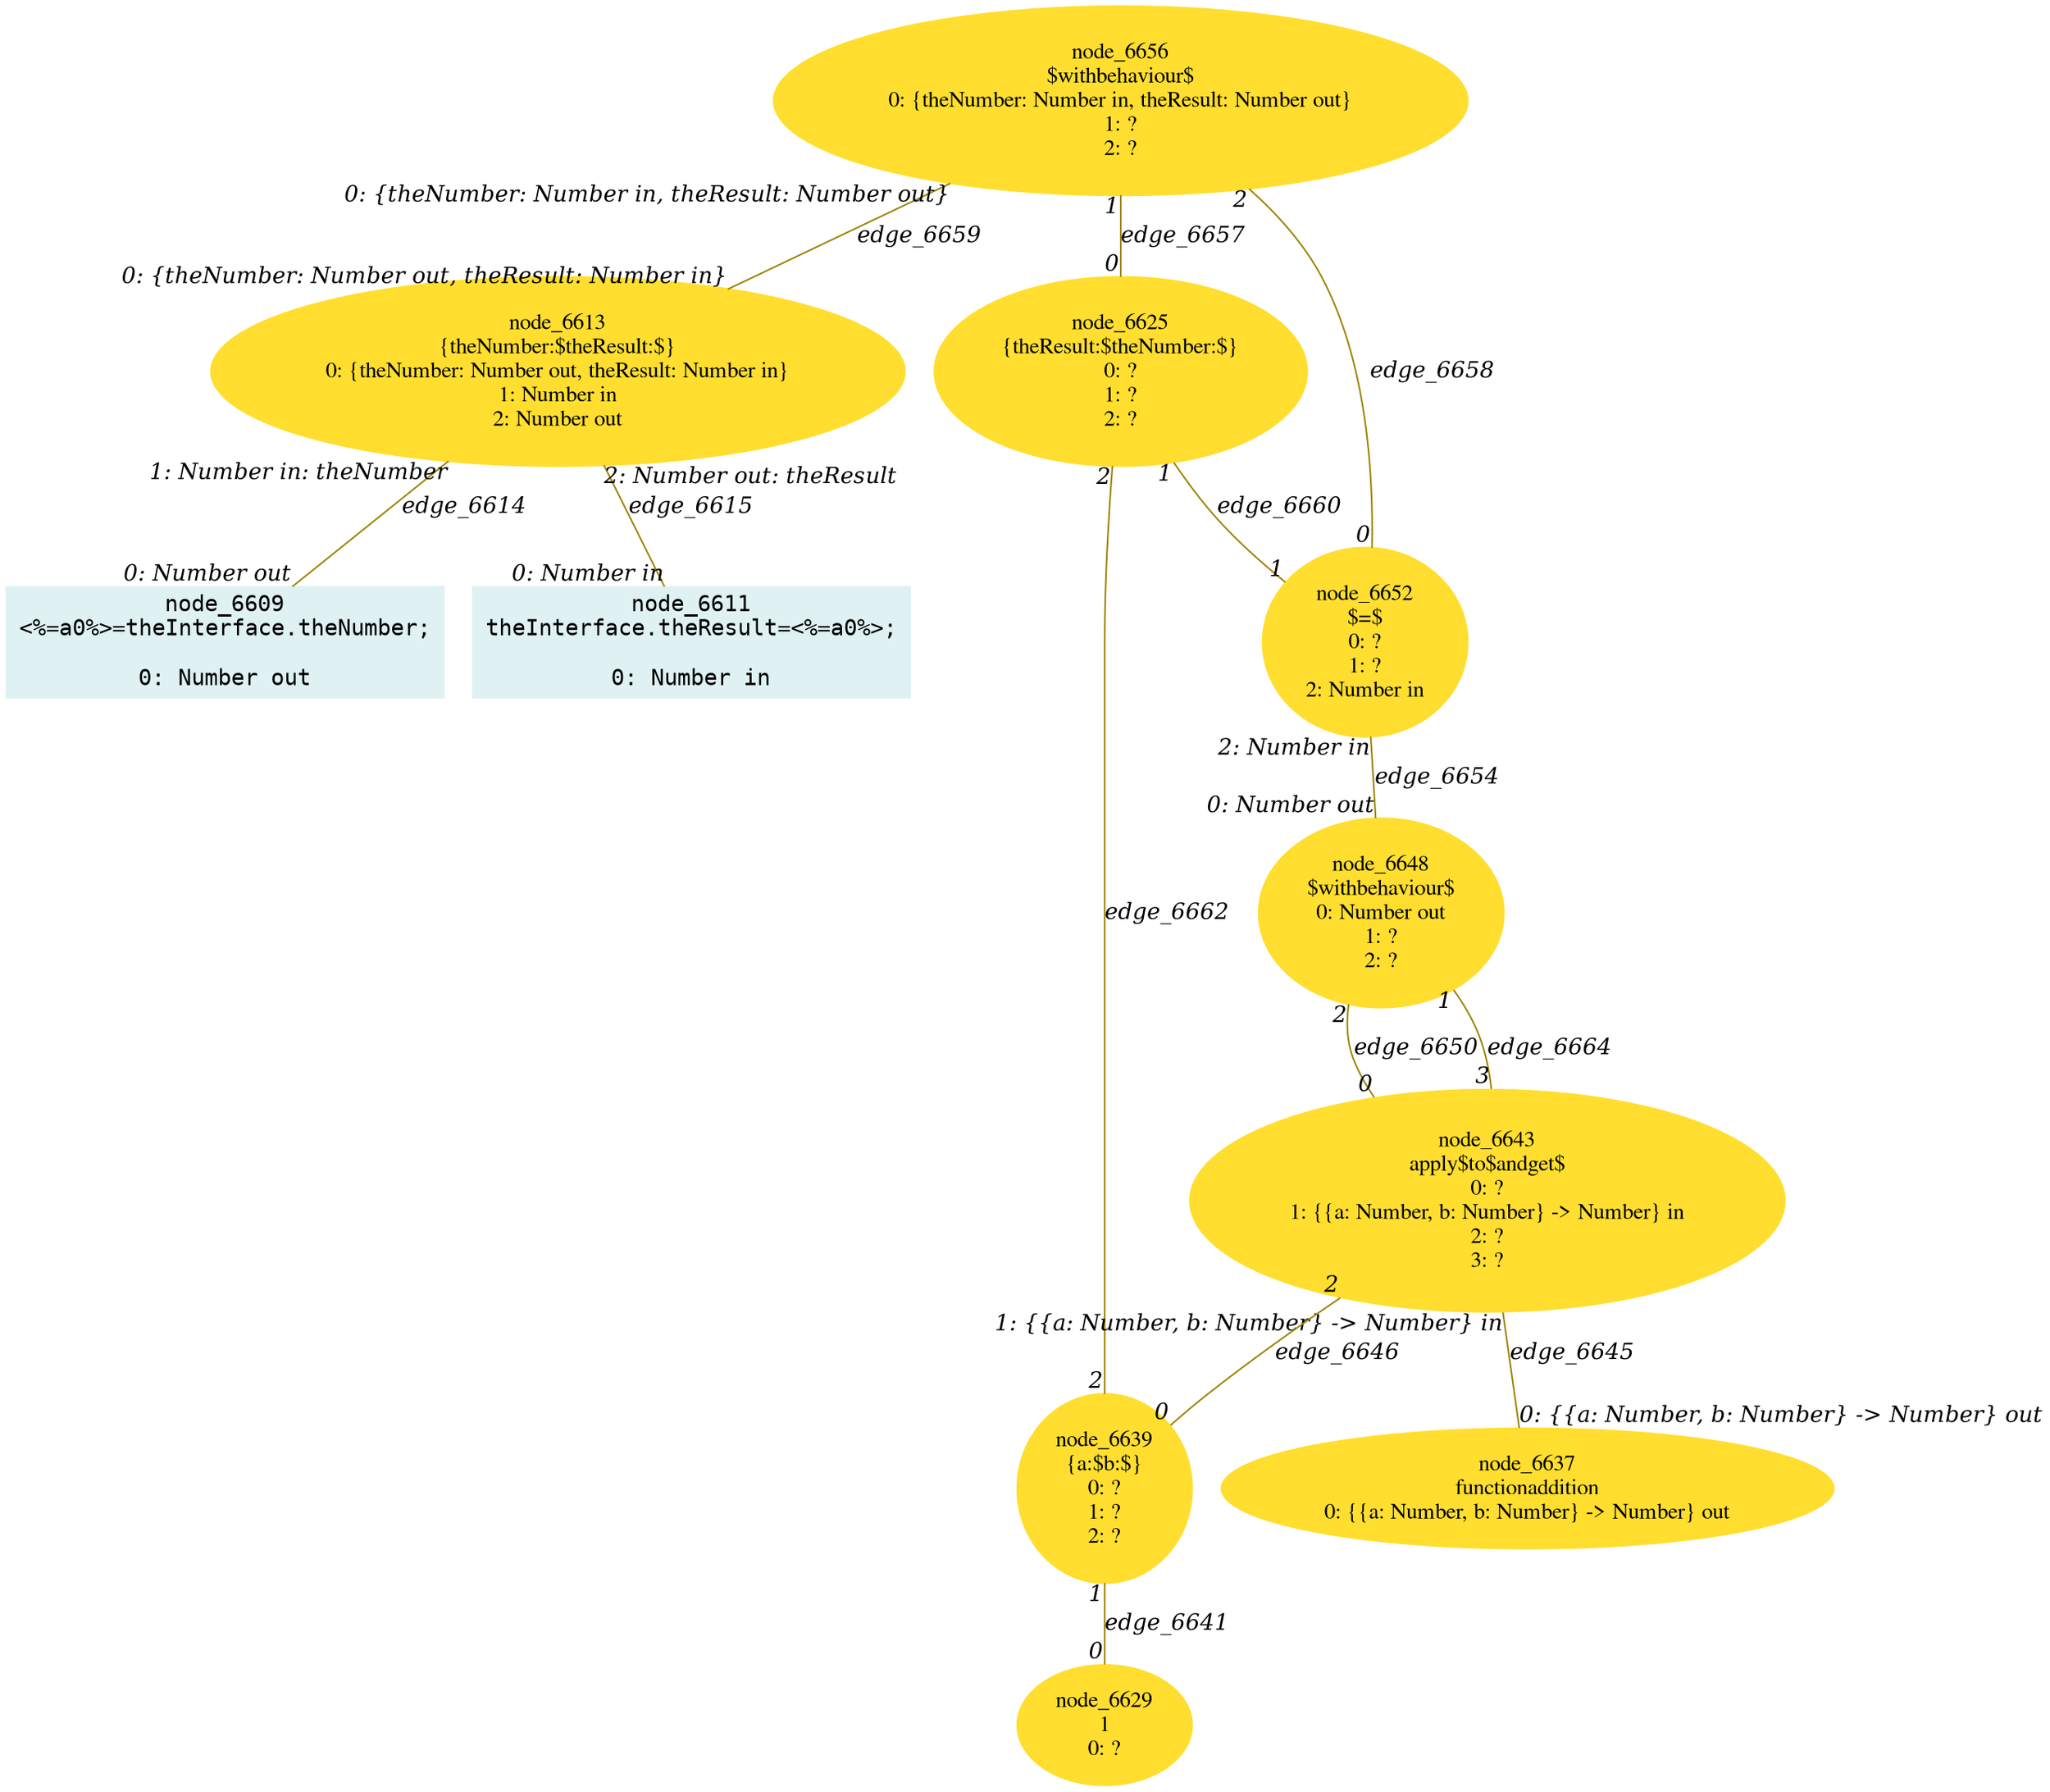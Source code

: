 digraph g{node_6609 [shape="box", style="filled", color="#dff1f2", fontname="Courier", label="node_6609
<%=a0%>=theInterface.theNumber;

0: Number out" ]
node_6611 [shape="box", style="filled", color="#dff1f2", fontname="Courier", label="node_6611
theInterface.theResult=<%=a0%>;

0: Number in" ]
node_6613 [shape="ellipse", style="filled", color="#ffde2f", fontname="Times", label="node_6613
{theNumber:$theResult:$}
0: {theNumber: Number out, theResult: Number in}
1: Number in
2: Number out" ]
node_6625 [shape="ellipse", style="filled", color="#ffde2f", fontname="Times", label="node_6625
{theResult:$theNumber:$}
0: ?
1: ?
2: ?" ]
node_6629 [shape="ellipse", style="filled", color="#ffde2f", fontname="Times", label="node_6629
1
0: ?" ]
node_6637 [shape="ellipse", style="filled", color="#ffde2f", fontname="Times", label="node_6637
functionaddition
0: {{a: Number, b: Number} -> Number} out" ]
node_6639 [shape="ellipse", style="filled", color="#ffde2f", fontname="Times", label="node_6639
{a:$b:$}
0: ?
1: ?
2: ?" ]
node_6643 [shape="ellipse", style="filled", color="#ffde2f", fontname="Times", label="node_6643
apply$to$andget$
0: ?
1: {{a: Number, b: Number} -> Number} in
2: ?
3: ?" ]
node_6648 [shape="ellipse", style="filled", color="#ffde2f", fontname="Times", label="node_6648
$withbehaviour$
0: Number out
1: ?
2: ?" ]
node_6652 [shape="ellipse", style="filled", color="#ffde2f", fontname="Times", label="node_6652
$=$
0: ?
1: ?
2: Number in" ]
node_6656 [shape="ellipse", style="filled", color="#ffde2f", fontname="Times", label="node_6656
$withbehaviour$
0: {theNumber: Number in, theResult: Number out}
1: ?
2: ?" ]
node_6613 -> node_6609 [dir=none, arrowHead=none, fontname="Times-Italic", arrowsize=1, color="#9d8400", label="edge_6614",  headlabel="0: Number out", taillabel="1: Number in: theNumber" ]
node_6613 -> node_6611 [dir=none, arrowHead=none, fontname="Times-Italic", arrowsize=1, color="#9d8400", label="edge_6615",  headlabel="0: Number in", taillabel="2: Number out: theResult" ]
node_6639 -> node_6629 [dir=none, arrowHead=none, fontname="Times-Italic", arrowsize=1, color="#9d8400", label="edge_6641",  headlabel="0", taillabel="1" ]
node_6643 -> node_6637 [dir=none, arrowHead=none, fontname="Times-Italic", arrowsize=1, color="#9d8400", label="edge_6645",  headlabel="0: {{a: Number, b: Number} -> Number} out", taillabel="1: {{a: Number, b: Number} -> Number} in" ]
node_6643 -> node_6639 [dir=none, arrowHead=none, fontname="Times-Italic", arrowsize=1, color="#9d8400", label="edge_6646",  headlabel="0", taillabel="2" ]
node_6648 -> node_6643 [dir=none, arrowHead=none, fontname="Times-Italic", arrowsize=1, color="#9d8400", label="edge_6650",  headlabel="0", taillabel="2" ]
node_6652 -> node_6648 [dir=none, arrowHead=none, fontname="Times-Italic", arrowsize=1, color="#9d8400", label="edge_6654",  headlabel="0: Number out", taillabel="2: Number in" ]
node_6656 -> node_6625 [dir=none, arrowHead=none, fontname="Times-Italic", arrowsize=1, color="#9d8400", label="edge_6657",  headlabel="0", taillabel="1" ]
node_6656 -> node_6652 [dir=none, arrowHead=none, fontname="Times-Italic", arrowsize=1, color="#9d8400", label="edge_6658",  headlabel="0", taillabel="2" ]
node_6656 -> node_6613 [dir=none, arrowHead=none, fontname="Times-Italic", arrowsize=1, color="#9d8400", label="edge_6659",  headlabel="0: {theNumber: Number out, theResult: Number in}", taillabel="0: {theNumber: Number in, theResult: Number out}" ]
node_6625 -> node_6652 [dir=none, arrowHead=none, fontname="Times-Italic", arrowsize=1, color="#9d8400", label="edge_6660",  headlabel="1", taillabel="1" ]
node_6625 -> node_6639 [dir=none, arrowHead=none, fontname="Times-Italic", arrowsize=1, color="#9d8400", label="edge_6662",  headlabel="2", taillabel="2" ]
node_6643 -> node_6648 [dir=none, arrowHead=none, fontname="Times-Italic", arrowsize=1, color="#9d8400", label="edge_6664",  headlabel="1", taillabel="3" ]
}